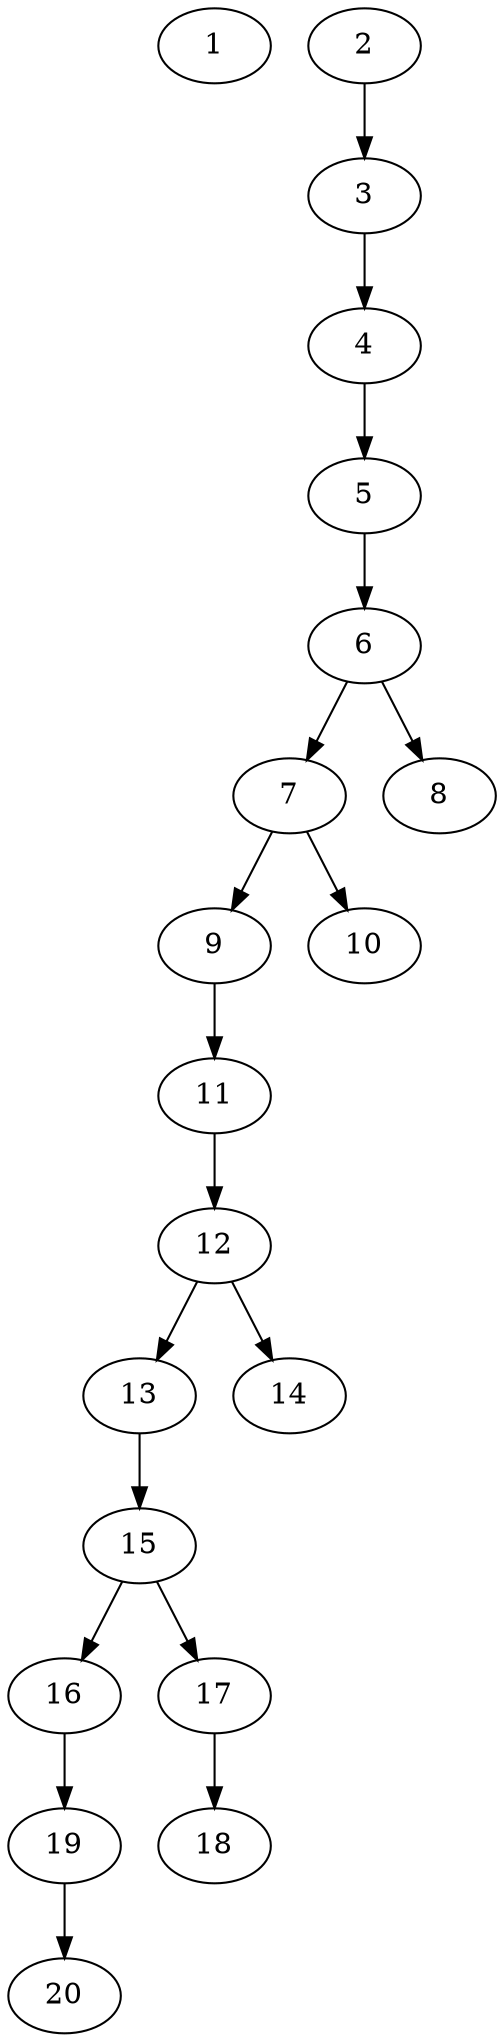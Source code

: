 // DAG automatically generated by daggen at Thu Oct  3 13:58:43 2019
// ./daggen --dot -n 20 --ccr 0.5 --fat 0.3 --regular 0.5 --density 0.5 --mindata 5242880 --maxdata 52428800 
digraph G {
  1 [size="66263040", alpha="0.06", expect_size="33131520"] 
  2 [size="79095808", alpha="0.01", expect_size="39547904"] 
  2 -> 3 [size ="39547904"]
  3 [size="62392320", alpha="0.10", expect_size="31196160"] 
  3 -> 4 [size ="31196160"]
  4 [size="57866240", alpha="0.07", expect_size="28933120"] 
  4 -> 5 [size ="28933120"]
  5 [size="68497408", alpha="0.06", expect_size="34248704"] 
  5 -> 6 [size ="34248704"]
  6 [size="76472320", alpha="0.04", expect_size="38236160"] 
  6 -> 7 [size ="38236160"]
  6 -> 8 [size ="38236160"]
  7 [size="23439360", alpha="0.10", expect_size="11719680"] 
  7 -> 9 [size ="11719680"]
  7 -> 10 [size ="11719680"]
  8 [size="40763392", alpha="0.08", expect_size="20381696"] 
  9 [size="79855616", alpha="0.04", expect_size="39927808"] 
  9 -> 11 [size ="39927808"]
  10 [size="22956032", alpha="0.01", expect_size="11478016"] 
  11 [size="81936384", alpha="0.02", expect_size="40968192"] 
  11 -> 12 [size ="40968192"]
  12 [size="14092288", alpha="0.05", expect_size="7046144"] 
  12 -> 13 [size ="7046144"]
  12 -> 14 [size ="7046144"]
  13 [size="19728384", alpha="0.13", expect_size="9864192"] 
  13 -> 15 [size ="9864192"]
  14 [size="66105344", alpha="0.19", expect_size="33052672"] 
  15 [size="99563520", alpha="0.08", expect_size="49781760"] 
  15 -> 16 [size ="49781760"]
  15 -> 17 [size ="49781760"]
  16 [size="34136064", alpha="0.19", expect_size="17068032"] 
  16 -> 19 [size ="17068032"]
  17 [size="54222848", alpha="0.19", expect_size="27111424"] 
  17 -> 18 [size ="27111424"]
  18 [size="101337088", alpha="0.13", expect_size="50668544"] 
  19 [size="45142016", alpha="0.17", expect_size="22571008"] 
  19 -> 20 [size ="22571008"]
  20 [size="62515200", alpha="0.15", expect_size="31257600"] 
}
